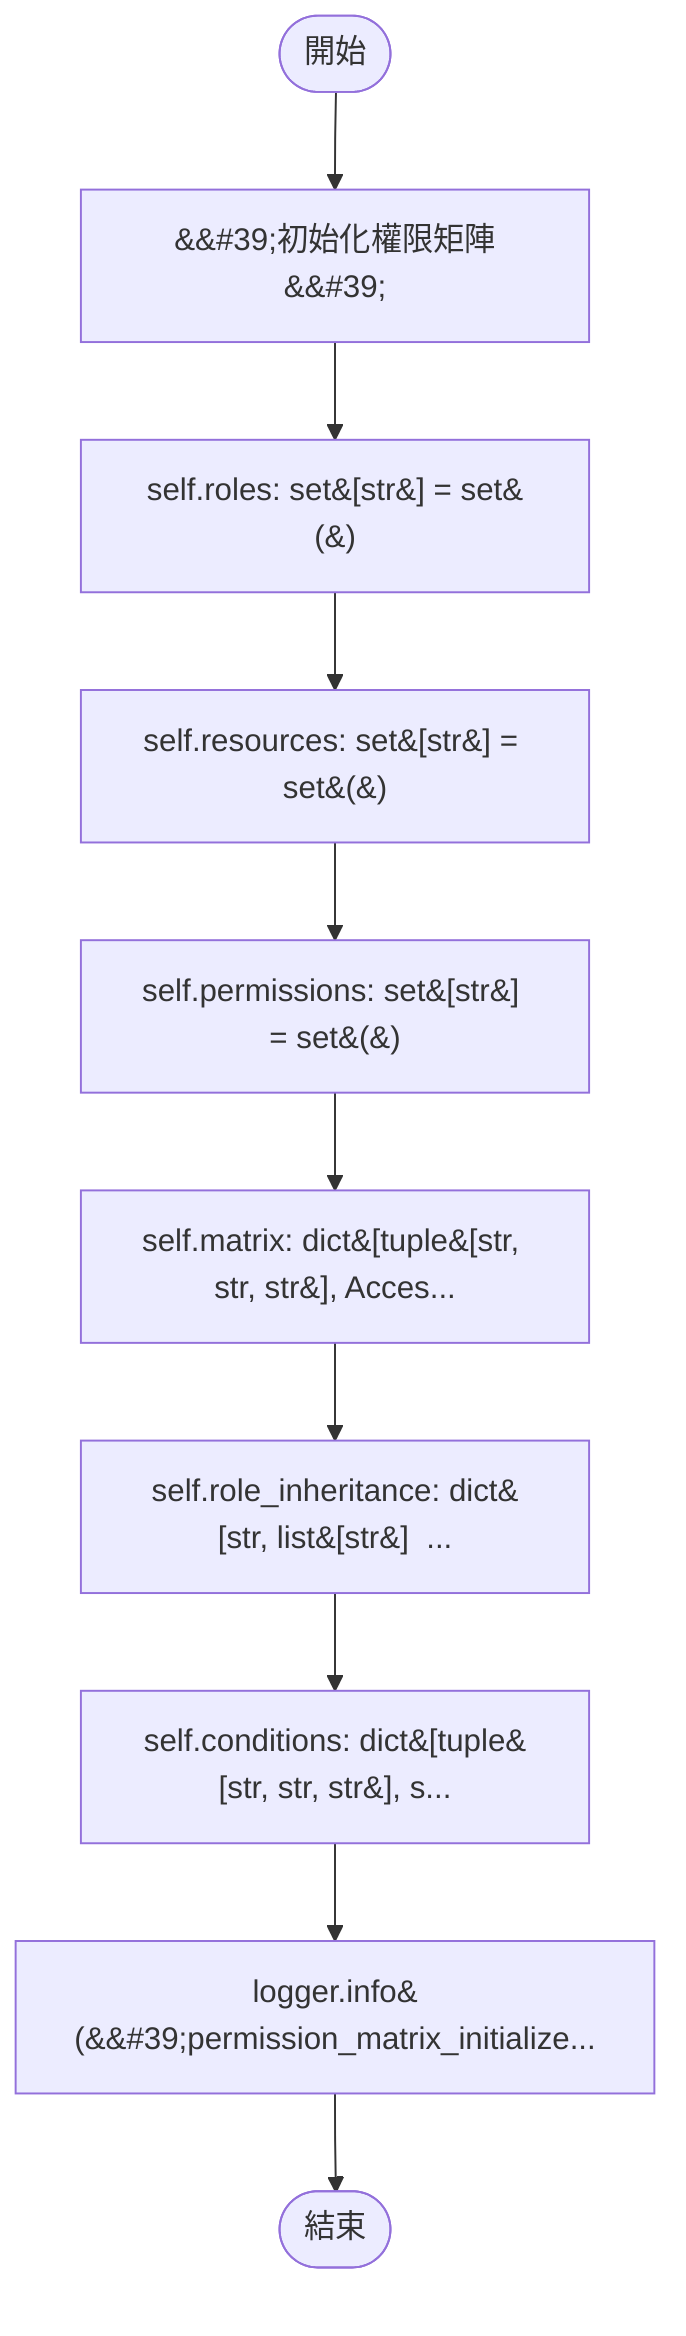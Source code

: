 flowchart TB
    n1([開始])
    n2([結束])
    n3[&amp;&#35;39;初始化權限矩陣&amp;&#35;39;]
    n4[self.roles: set&#91;str&#93; = set&#40;&#41;]
    n5[self.resources: set&#91;str&#93; = set&#40;&#41;]
    n6[self.permissions: set&#91;str&#93; = set&#40;&#41;]
    n7[self.matrix: dict&#91;tuple&#91;str, str, str&#93;, Acces...]
    n8[self.role_inheritance: dict&#91;str, list&#91;str&#93;&#9...]
    n9[self.conditions: dict&#91;tuple&#91;str, str, str&#93;, s...]
    n10[logger.info&#40;&amp;&#35;39;permission_matrix_initialize...]
    n1 --> n3
    n3 --> n4
    n4 --> n5
    n5 --> n6
    n6 --> n7
    n7 --> n8
    n8 --> n9
    n9 --> n10
    n10 --> n2